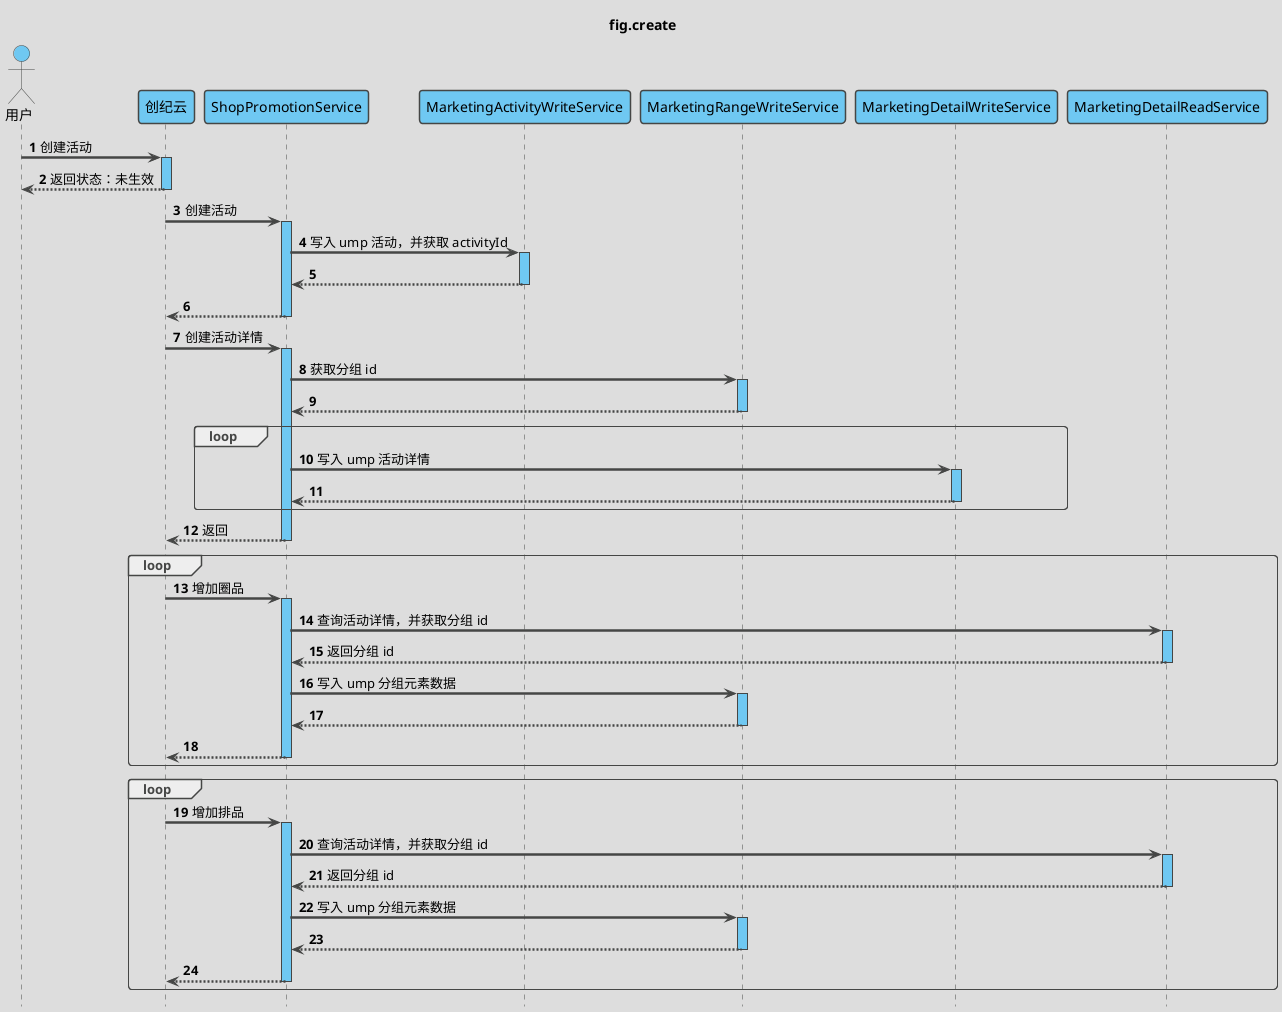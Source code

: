 @startuml

'https://plantuml.com/sequence-diagram

'隐藏脚注
hide footbox

title fig.create

'使用 toy 主题
!theme toy

'自动激活
autoActivate on

'编号
autonumber 1

'隐藏孤立的参与者
hide unlinked

'文字对齐，向左对齐
skinparam sequenceMessageAlign left

'箭头粗度
skinparam sequenceArrowThickness 2.5

' 皮肤
skinparam sequence {
    LifeLineBackgroundColor #6FC8F2
    ParticipantBackgroundColor #6FC8F2
    ParticipantFontColor black
    ActorBackgroundColor #6FC8F2
    ActorFontColor black
}

actor 用户 as user
participant 创纪云 as saas
participant ShopPromotionService as ShopPromotionService
participant MarketingActivityWriteService as MarketingActivityWriteService
participant MarketingRangeWriteService as MarketingRangeWriteService
participant MarketingDetailWriteService as MarketingDetailWriteService
participant MarketingDetailReadService as MarketingDetailReadService


participant Umcc as Umcc

user -> saas : 创建活动
return 返回状态：未生效

saas -> ShopPromotionService : 创建活动

ShopPromotionService -> MarketingActivityWriteService : 写入 ump 活动，并获取 activityId
return
return

saas -> ShopPromotionService : 创建活动详情
ShopPromotionService -> MarketingRangeWriteService : 获取分组 id
return

loop
    ShopPromotionService -> MarketingDetailWriteService : 写入 ump 活动详情
    return
end loop

return 返回


loop
    saas -> ShopPromotionService : 增加圈品
    ShopPromotionService -> MarketingDetailReadService : 查询活动详情，并获取分组 id
    return 返回分组 id
    ShopPromotionService -> MarketingRangeWriteService : 写入 ump 分组元素数据
    return
    return
end loop

loop
    saas -> ShopPromotionService : 增加排品
    ShopPromotionService -> MarketingDetailReadService : 查询活动详情，并获取分组 id
    return 返回分组 id
    ShopPromotionService -> MarketingRangeWriteService : 写入 ump 分组元素数据
    return
    return
end loop

@enduml